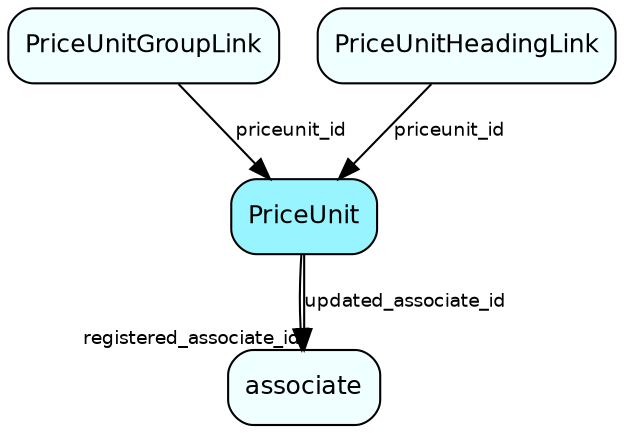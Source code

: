 digraph PriceUnit  {
node [shape = box style="rounded, filled" fontname = "Helvetica" fontsize = "12" ]
edge [fontname = "Helvetica" fontsize = "9"]

PriceUnit[fillcolor = "cadetblue1"]
associate[fillcolor = "azure1"]
PriceUnitGroupLink[fillcolor = "azure1"]
PriceUnitHeadingLink[fillcolor = "azure1"]
PriceUnit -> associate [headlabel = "registered_associate_id"]
PriceUnit -> associate [label = "updated_associate_id"]
PriceUnitGroupLink -> PriceUnit [label = "priceunit_id"]
PriceUnitHeadingLink -> PriceUnit [label = "priceunit_id"]
}
